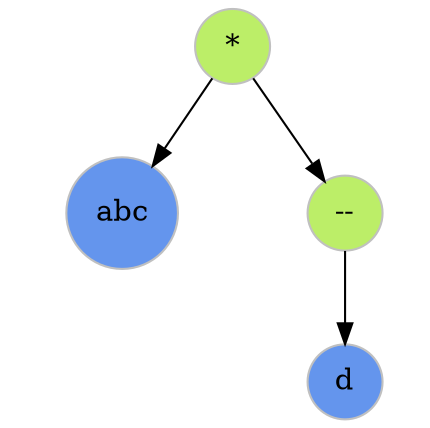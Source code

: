 digraph G{
   nodesep=0.1;
   ratio=1;
   L140736359127424[label="*", shape="circle", color="grey", thickness=4, fillcolor="darkolivegreen2" style=filled];
    L140736359127424->L140736359127360[color="black"];
    L140736359127424->L140736359127488[color="black"];
   L140736359127360[label="abc", shape="circle", color="grey", thickness=4, fillcolor="cornflowerblue" style=filled];
   L140736359127488[label="--", shape="circle", color="grey", thickness=4, fillcolor="darkolivegreen2" style=filled];
    L140736359127488->L140736359127616[color="black"];
   L140736359127616[label="d", shape="circle", color="grey", thickness=4, fillcolor="cornflowerblue" style=filled];
}